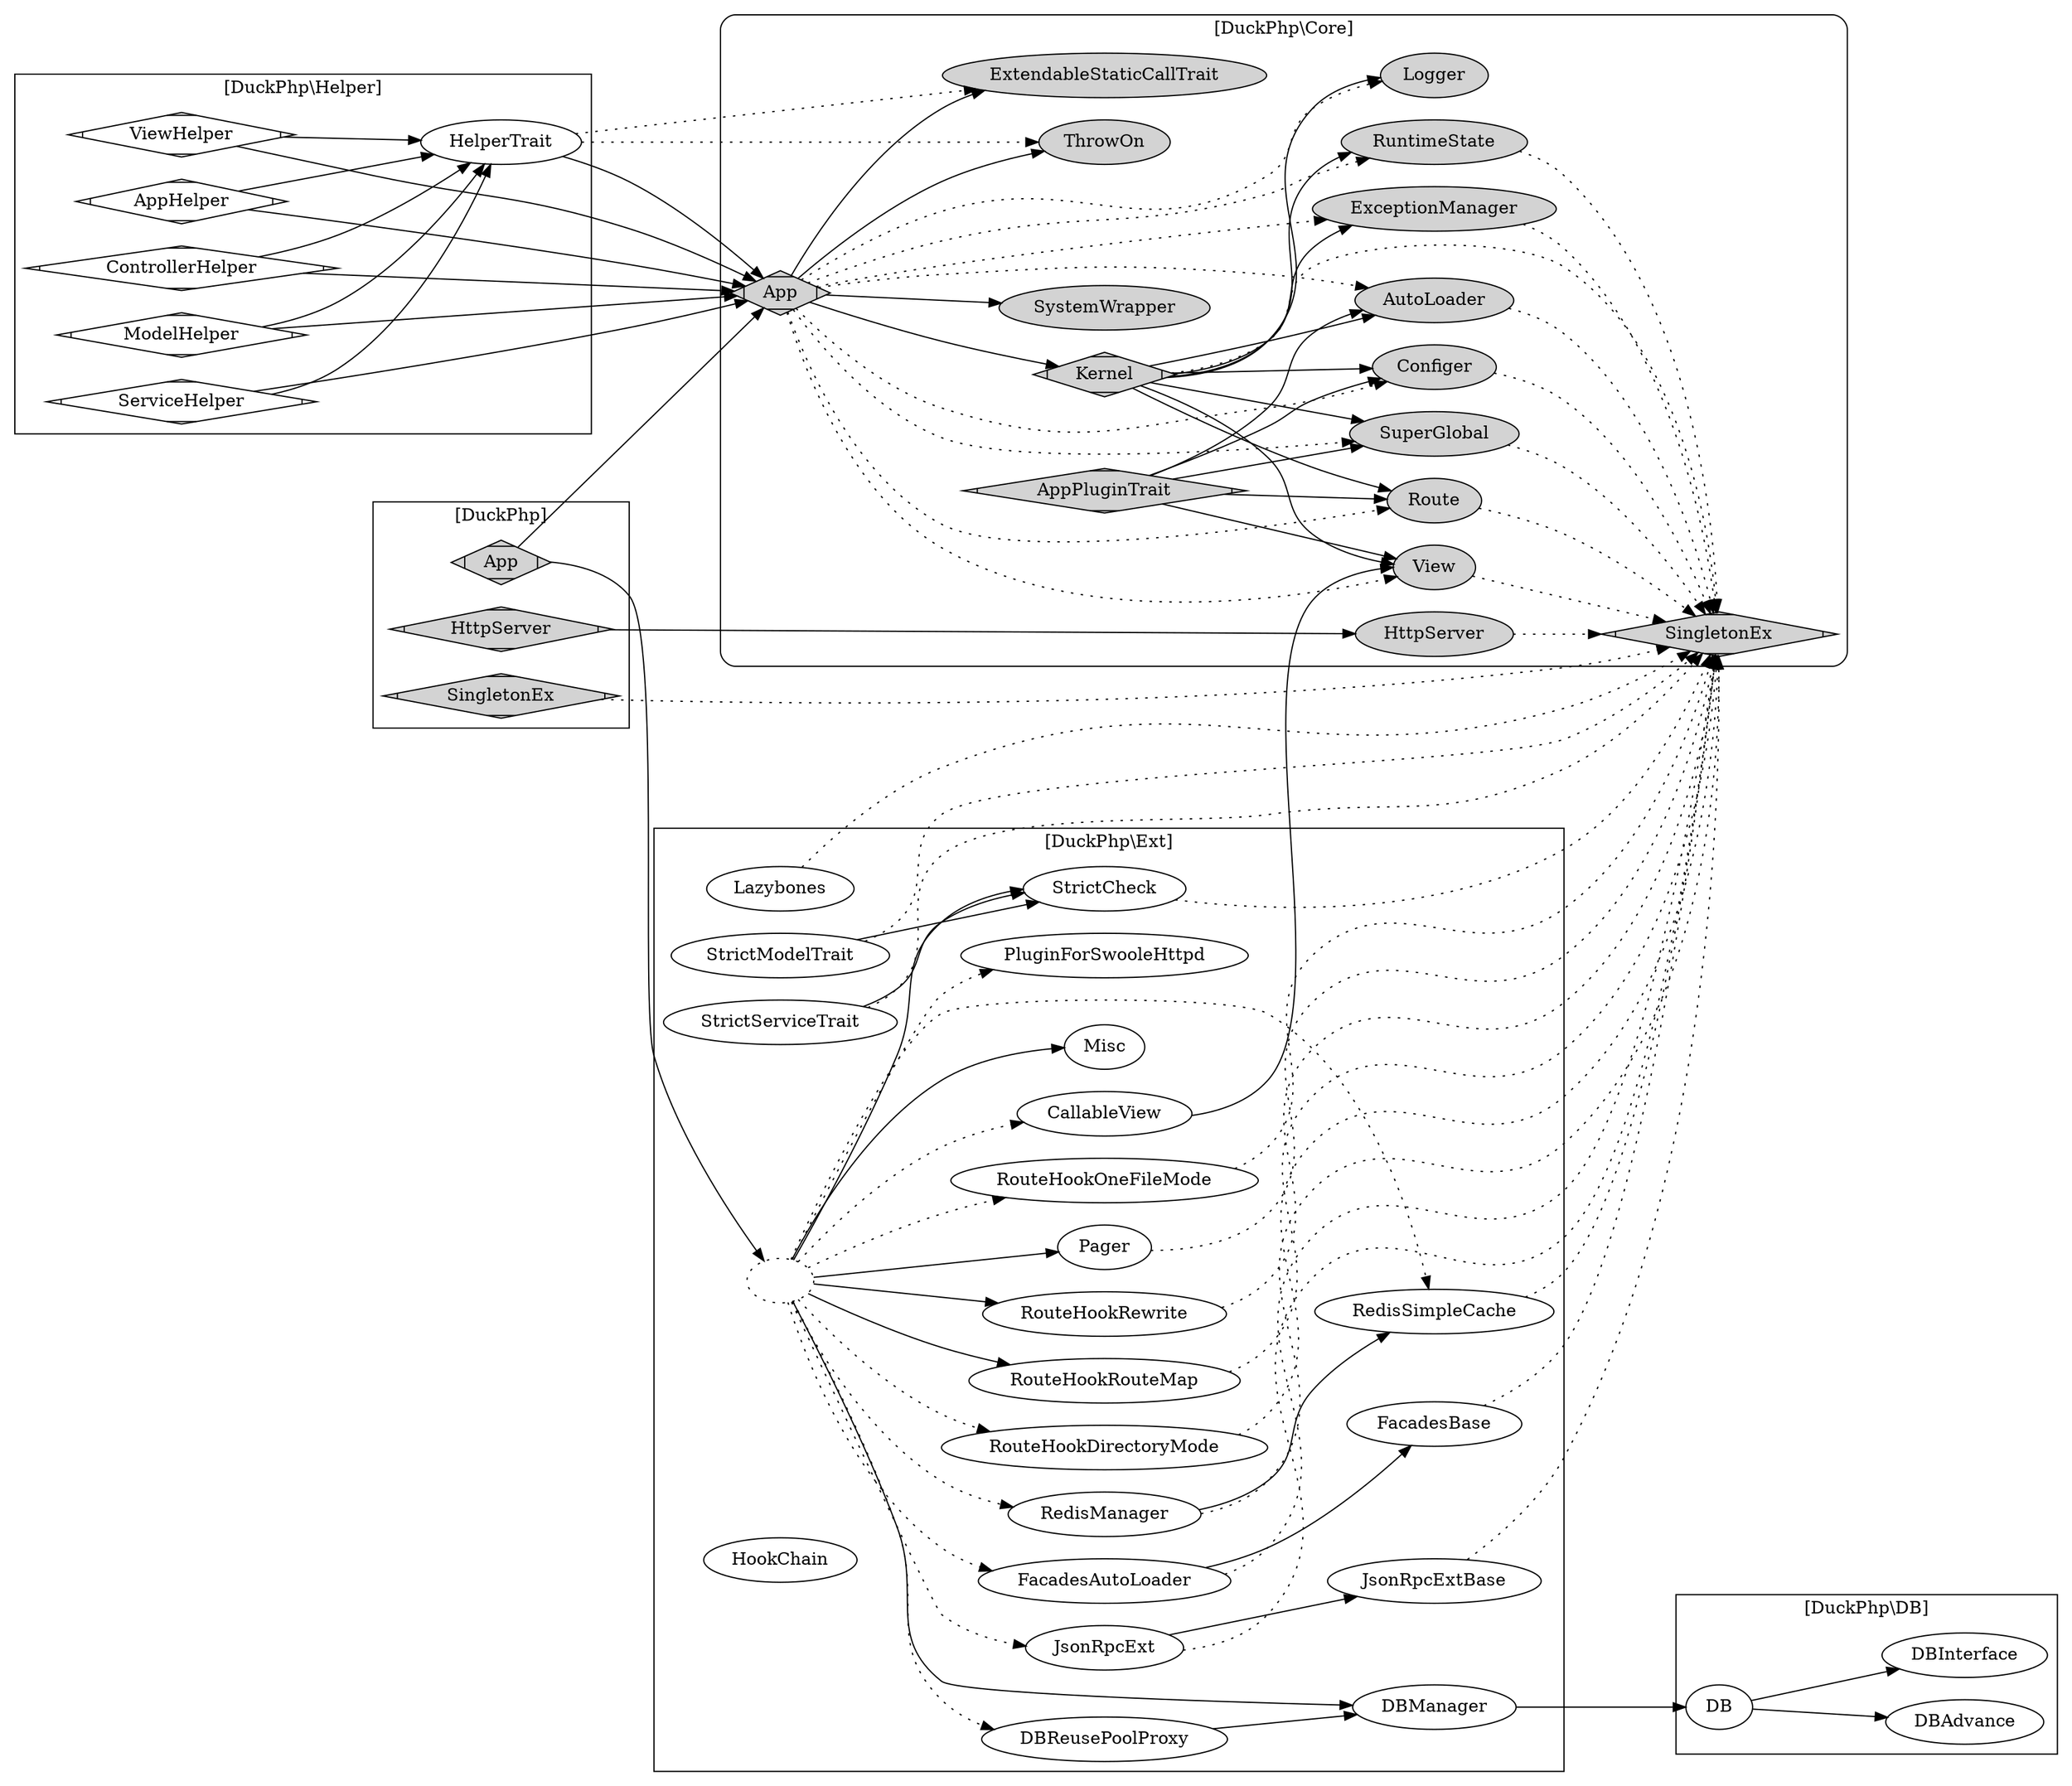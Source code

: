 digraph G{
/* This is a graphviz file */
graph [rankdir = "LR"];
    
    SingletonEx [shape=Mdiamond];
    
subgraph cluster_Core {
    style = "rounded";
    label = "[DuckPhp\\Core]";
    node [style=filled];


    Core_Kernel -> Core_SingletonEx [style="dotted"];
    Core_Kernel -> Core_AutoLoader ;
    Core_Kernel -> Core_Configer;
    Core_Kernel -> Core_Logger;
    Core_Kernel -> Core_ExceptionManager;
    Core_Kernel -> Core_Route;
    Core_Kernel -> Core_RuntimeState;
    Core_Kernel -> Core_View;
    Core_Kernel -> Core_SuperGlobal;

    
    Core_App -> Core_Kernel;
    Core_App -> Core_ThrowOn;
    Core_App -> Core_ExtendableStaticCallTrait;
    Core_App -> Core_SystemWrapper;
    
    Core_App -> Core_AutoLoader [style="dotted"];
    Core_App -> Core_Configer [style="dotted"];
    Core_App -> Core_Logger [style="dotted"];
    Core_App -> Core_ExceptionManager [style="dotted"];
    Core_App -> Core_Route [style="dotted"];
    Core_App -> Core_RuntimeState [style="dotted"];
    Core_App -> Core_View [style="dotted"];
    Core_App -> Core_SuperGlobal [style="dotted"];

    Core_AutoLoader -> Core_SingletonEx [style="dotted"];
    Core_ExceptionManager -> Core_SingletonEx [style="dotted"];
    Core_View -> Core_SingletonEx [style="dotted"];
    Core_Configer -> Core_SingletonEx [style="dotted"];
    Core_Route -> Core_SingletonEx [style="dotted"];
    Core_RuntimeState -> Core_SingletonEx [style="dotted"];
    
    Core_HttpServer -> Core_SingletonEx [style="dotted"];
    Core_SuperGlobal -> Core_SingletonEx [style="dotted"];


    Core_AppPluginTrait -> Core_AutoLoader;
    Core_AppPluginTrait -> Core_Configer;
    Core_AppPluginTrait -> Core_View;
    Core_AppPluginTrait -> Core_Route;
    Core_AppPluginTrait -> Core_SuperGlobal;


    Core_AppPluginTrait [label="AppPluginTrait";shape=Mdiamond];

    Core_App [label="App";shape=Mdiamond];
    Core_Kernel [label="Kernel";shape=Mdiamond];
    Core_SingletonEx [label="SingletonEx";shape=Mdiamond];
    Core_AutoLoader [label="AutoLoader"];
    Core_ExceptionManager [label="ExceptionManager"];
    Core_View [label="View"];
    Core_Configer [label="Configer"];
    Core_Logger [label="Logger"];
    Core_Route [label="Route"];
    Core_RuntimeState [label="RuntimeState"];
    Core_SystemWrapper [label="SystemWrapper"];
    
    Core_HttpServer [label="HttpServer"];
    Core_SuperGlobal [label="SuperGlobal"];

    Core_ExtendableStaticCallTrait [label="ExtendableStaticCallTrait"];
    
    Core_ThrowOn [label="ThrowOn"];
    
}




subgraph cluster_Helper {
    label = "[DuckPhp\\Helper]";
    AppHelper -> Core_App; 
    ControllerHelper -> Core_App; 
    ModelHelper -> Core_App; 
    ServiceHelper -> Core_App; 
    ViewHelper -> Core_App; 
    HelperTrait -> Core_App;
    HelperTrait -> Core_ExtendableStaticCallTrait [style="dotted"];
    HelperTrait -> Core_ThrowOn [style="dotted"];
    
    AppHelper -> HelperTrait; 
    ControllerHelper -> HelperTrait; 
    ModelHelper -> HelperTrait; 
    ServiceHelper -> HelperTrait; 
    ViewHelper -> HelperTrait; 

    AppHelper [label="AppHelper";shape=Mdiamond];
    ControllerHelper [label="ControllerHelper";shape=Mdiamond];
    ModelHelper [label="ModelHelper";shape=Mdiamond];
    ServiceHelper [label="ServiceHelper";shape=Mdiamond];
    ViewHelper [label="ViewHelper";shape=Mdiamond];


}




subgraph cluster_DB {
    label = "[DuckPhp\\DB]";

    DB_DB -> DB_DBAdvance;
    DB_DB -> DB_DBInterface;

    DB_DB [label="DB"];
    DB_DBAdvance [label="DBAdvance"];
    DB_DBInterface [label="DBInterface"];

}



subgraph cluster_Ext {
label = "[DuckPhp\\Ext]";
    Ext [label="";style="dotted"];
    
    Ext -> CallableView [style="dotted"];  CallableView -> Core_View;
    Ext -> DBManager -> DB_DB;
    Ext -> DBReusePoolProxy [style="dotted"];
    
    Ext -> FacadesAutoLoader [style="dotted"];
    Ext -> JsonRpcExt [style="dotted"] ;
    Ext -> Misc
    Ext -> Pager ;
    Ext -> PluginForSwooleHttpd [style="dotted"];
    Ext -> RouteHookRewrite;
    Ext -> RouteHookRouteMap;
    Ext -> StrictCheck;
    
    Ext -> RedisManager [style="dotted"];
    Ext -> RedisSimpleCache [style="dotted"];
    Ext -> RouteHookDirectoryMode [style="dotted"];
    Ext -> RouteHookOneFileMode [style="dotted"];
    
    DBReusePoolProxy ->DBManager; 
    JsonRpcExt -> JsonRpcExtBase ;
    JsonRpcExt -> Core_SingletonEx [style="dotted"];
    JsonRpcExtBase -> Core_SingletonEx [style="dotted"];

    FacadesAutoLoader ->FacadesBase ;
    FacadesAutoLoader -> Core_SingletonEx [style="dotted"];
    FacadesBase -> Core_SingletonEx [style="dotted"];
    
    Lazybones -> Core_SingletonEx [style="dotted"];
    
    Pager -> Core_SingletonEx [style="dotted"]; 
    
    RedisManager -> RedisSimpleCache;
    RedisManager -> Core_SingletonEx [style="dotted"]; 
    RedisSimpleCache -> Core_SingletonEx [style="dotted"]; 
    
    RouteHookDirectoryMode -> Core_SingletonEx [style="dotted"]; 
    RouteHookOneFileMode -> Core_SingletonEx [style="dotted"];
    
    RouteHookRewrite -> Core_SingletonEx[style="dotted"]; 
    RouteHookRouteMap -> Core_SingletonEx [style="dotted"]; 

    StrictCheck -> Core_SingletonEx [style="dotted"]; 
    
    StrictModelTrait -> Core_SingletonEx [style="dotted"]; 
    StrictServiceTrait -> Core_SingletonEx [style="dotted"];

    StrictModelTrait -> StrictCheck; 
    StrictServiceTrait -> StrictCheck; 
    
    Core_HookChain [label="HookChain"];

}
subgraph cluster_DuckPhp {
    label = "[DuckPhp]";
        node [style=filled];

    HttpServer -> Core_HttpServer;
    App -> Core_App;
    SingletonEx -> Core_SingletonEx [style="dotted"];
    
    App -> Ext;

    App [shape=Mdiamond];
    HttpServer [shape=Mdiamond];
    
    SingletonEx [style=filled,shape=Mdiamond] ;
}

}
